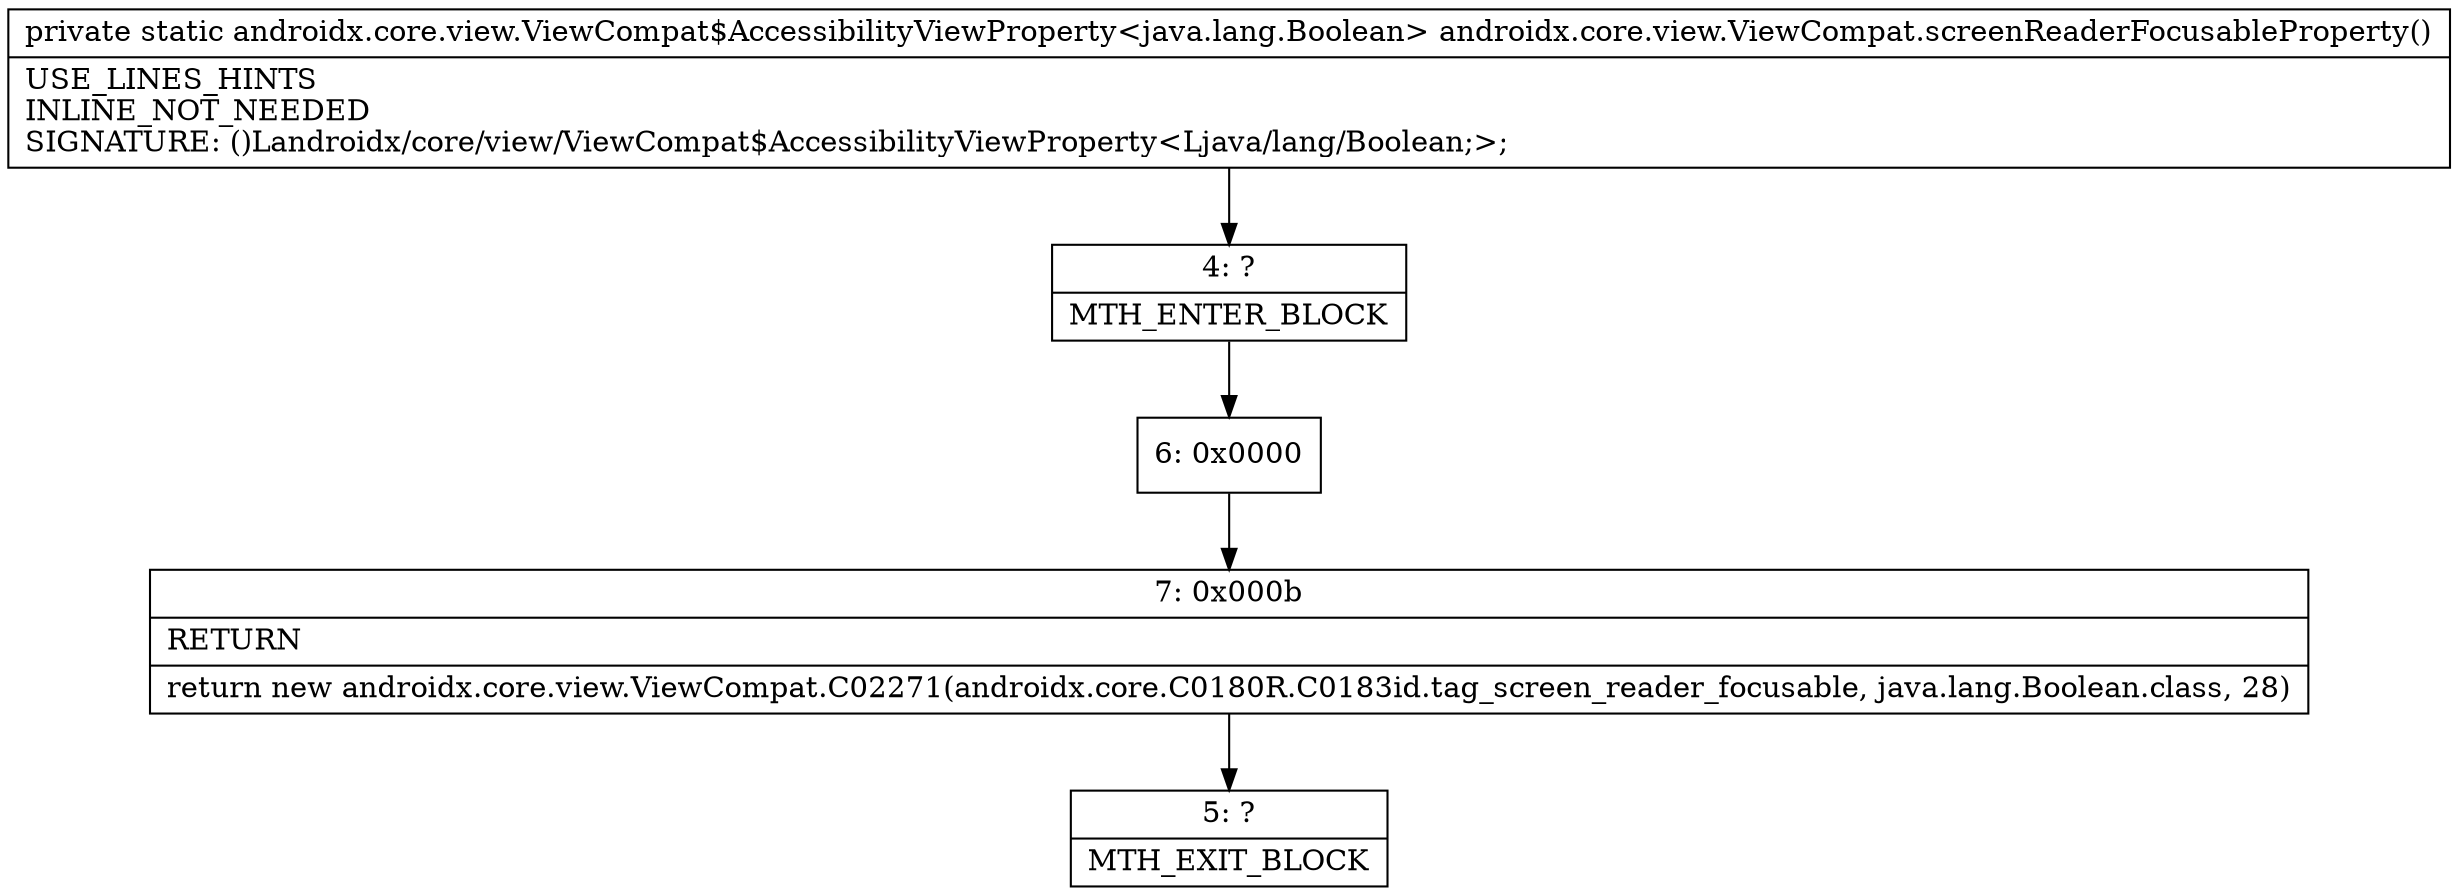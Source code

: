 digraph "CFG forandroidx.core.view.ViewCompat.screenReaderFocusableProperty()Landroidx\/core\/view\/ViewCompat$AccessibilityViewProperty;" {
Node_4 [shape=record,label="{4\:\ ?|MTH_ENTER_BLOCK\l}"];
Node_6 [shape=record,label="{6\:\ 0x0000}"];
Node_7 [shape=record,label="{7\:\ 0x000b|RETURN\l|return new androidx.core.view.ViewCompat.C02271(androidx.core.C0180R.C0183id.tag_screen_reader_focusable, java.lang.Boolean.class, 28)\l}"];
Node_5 [shape=record,label="{5\:\ ?|MTH_EXIT_BLOCK\l}"];
MethodNode[shape=record,label="{private static androidx.core.view.ViewCompat$AccessibilityViewProperty\<java.lang.Boolean\> androidx.core.view.ViewCompat.screenReaderFocusableProperty()  | USE_LINES_HINTS\lINLINE_NOT_NEEDED\lSIGNATURE: ()Landroidx\/core\/view\/ViewCompat$AccessibilityViewProperty\<Ljava\/lang\/Boolean;\>;\l}"];
MethodNode -> Node_4;Node_4 -> Node_6;
Node_6 -> Node_7;
Node_7 -> Node_5;
}

